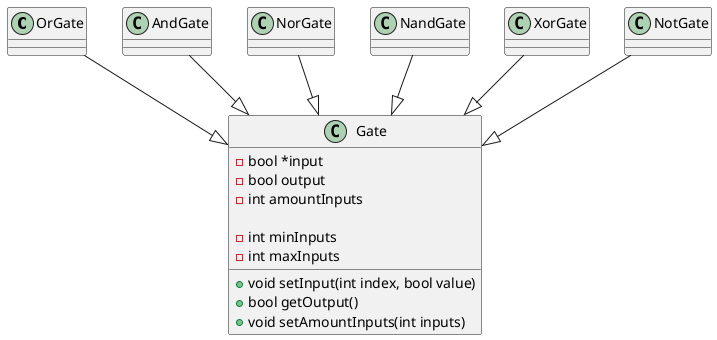 @startuml classdiagram

class OrGate{

}

class AndGate{

}

class NorGate{

}

class NandGate{

}

class XorGate{

}

class NotGate{

}

class Gate{
    - bool *input
    - bool output
    - int amountInputs

    - int minInputs
    - int maxInputs    

    + void setInput(int index, bool value)
    + bool getOutput()
    + void setAmountInputs(int inputs)


}

OrGate --|> Gate
NorGate --|> Gate
AndGate --|> Gate
NandGate --|> Gate
XorGate --|> Gate
NotGate --|> Gate
@enduml